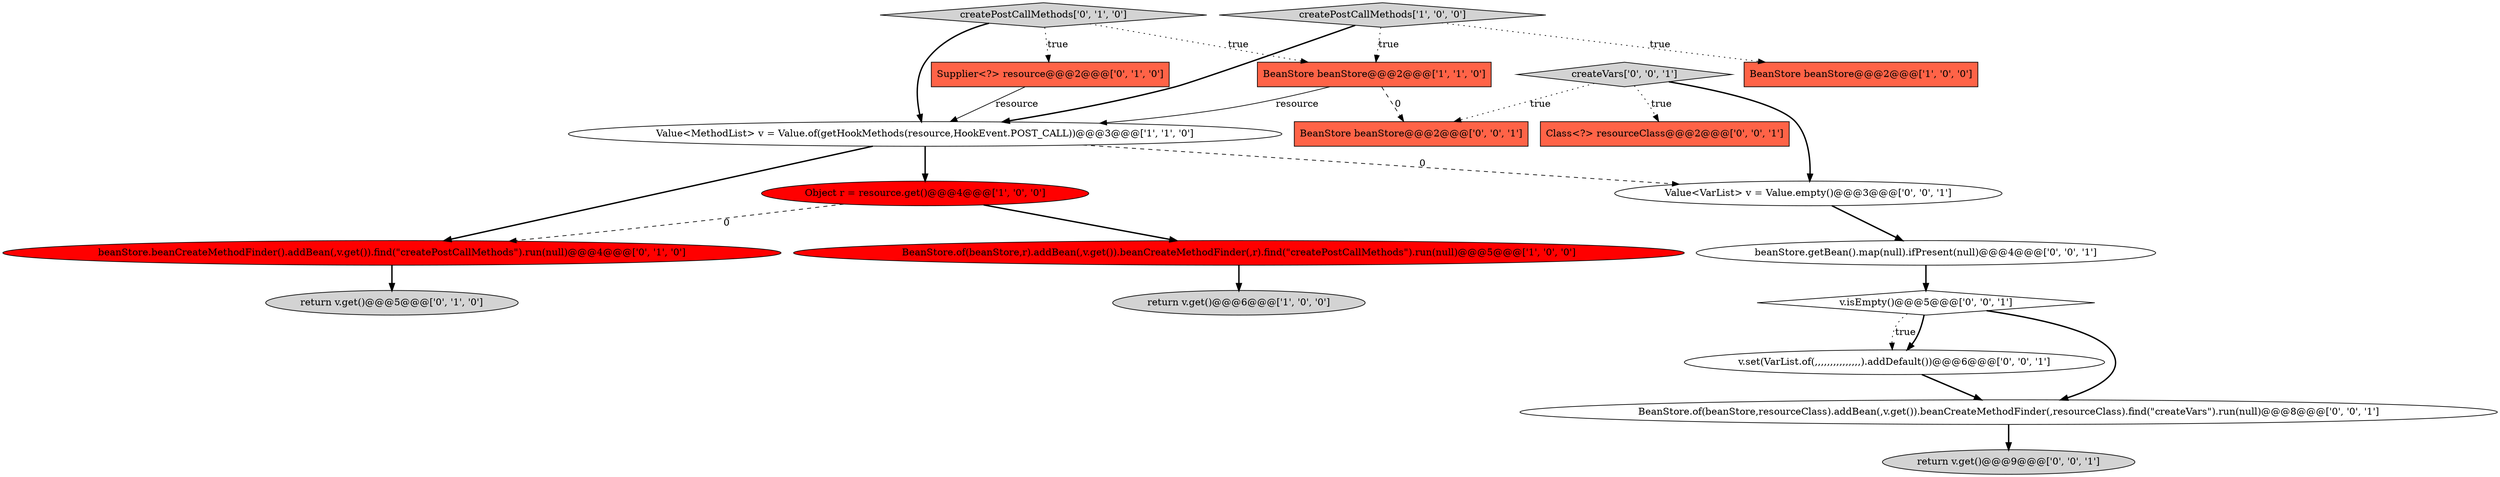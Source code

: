 digraph {
14 [style = filled, label = "v.isEmpty()@@@5@@@['0', '0', '1']", fillcolor = white, shape = diamond image = "AAA0AAABBB3BBB"];
3 [style = filled, label = "BeanStore.of(beanStore,r).addBean(,v.get()).beanCreateMethodFinder(,r).find(\"createPostCallMethods\").run(null)@@@5@@@['1', '0', '0']", fillcolor = red, shape = ellipse image = "AAA1AAABBB1BBB"];
8 [style = filled, label = "Supplier<?> resource@@@2@@@['0', '1', '0']", fillcolor = tomato, shape = box image = "AAA0AAABBB2BBB"];
5 [style = filled, label = "BeanStore beanStore@@@2@@@['1', '1', '0']", fillcolor = tomato, shape = box image = "AAA0AAABBB1BBB"];
0 [style = filled, label = "return v.get()@@@6@@@['1', '0', '0']", fillcolor = lightgray, shape = ellipse image = "AAA0AAABBB1BBB"];
19 [style = filled, label = "BeanStore beanStore@@@2@@@['0', '0', '1']", fillcolor = tomato, shape = box image = "AAA0AAABBB3BBB"];
4 [style = filled, label = "Object r = resource.get()@@@4@@@['1', '0', '0']", fillcolor = red, shape = ellipse image = "AAA1AAABBB1BBB"];
6 [style = filled, label = "Value<MethodList> v = Value.of(getHookMethods(resource,HookEvent.POST_CALL))@@@3@@@['1', '1', '0']", fillcolor = white, shape = ellipse image = "AAA0AAABBB1BBB"];
9 [style = filled, label = "return v.get()@@@5@@@['0', '1', '0']", fillcolor = lightgray, shape = ellipse image = "AAA0AAABBB2BBB"];
13 [style = filled, label = "v.set(VarList.of(,,,,,,,,,,,,,,,).addDefault())@@@6@@@['0', '0', '1']", fillcolor = white, shape = ellipse image = "AAA0AAABBB3BBB"];
15 [style = filled, label = "return v.get()@@@9@@@['0', '0', '1']", fillcolor = lightgray, shape = ellipse image = "AAA0AAABBB3BBB"];
10 [style = filled, label = "beanStore.beanCreateMethodFinder().addBean(,v.get()).find(\"createPostCallMethods\").run(null)@@@4@@@['0', '1', '0']", fillcolor = red, shape = ellipse image = "AAA1AAABBB2BBB"];
16 [style = filled, label = "BeanStore.of(beanStore,resourceClass).addBean(,v.get()).beanCreateMethodFinder(,resourceClass).find(\"createVars\").run(null)@@@8@@@['0', '0', '1']", fillcolor = white, shape = ellipse image = "AAA0AAABBB3BBB"];
18 [style = filled, label = "beanStore.getBean().map(null).ifPresent(null)@@@4@@@['0', '0', '1']", fillcolor = white, shape = ellipse image = "AAA0AAABBB3BBB"];
1 [style = filled, label = "createPostCallMethods['1', '0', '0']", fillcolor = lightgray, shape = diamond image = "AAA0AAABBB1BBB"];
7 [style = filled, label = "createPostCallMethods['0', '1', '0']", fillcolor = lightgray, shape = diamond image = "AAA0AAABBB2BBB"];
12 [style = filled, label = "createVars['0', '0', '1']", fillcolor = lightgray, shape = diamond image = "AAA0AAABBB3BBB"];
2 [style = filled, label = "BeanStore beanStore@@@2@@@['1', '0', '0']", fillcolor = tomato, shape = box image = "AAA0AAABBB1BBB"];
17 [style = filled, label = "Class<?> resourceClass@@@2@@@['0', '0', '1']", fillcolor = tomato, shape = box image = "AAA0AAABBB3BBB"];
11 [style = filled, label = "Value<VarList> v = Value.empty()@@@3@@@['0', '0', '1']", fillcolor = white, shape = ellipse image = "AAA0AAABBB3BBB"];
14->16 [style = bold, label=""];
16->15 [style = bold, label=""];
4->3 [style = bold, label=""];
12->17 [style = dotted, label="true"];
6->11 [style = dashed, label="0"];
12->11 [style = bold, label=""];
5->6 [style = solid, label="resource"];
8->6 [style = solid, label="resource"];
13->16 [style = bold, label=""];
14->13 [style = dotted, label="true"];
11->18 [style = bold, label=""];
3->0 [style = bold, label=""];
7->5 [style = dotted, label="true"];
6->4 [style = bold, label=""];
1->6 [style = bold, label=""];
12->19 [style = dotted, label="true"];
6->10 [style = bold, label=""];
7->6 [style = bold, label=""];
10->9 [style = bold, label=""];
14->13 [style = bold, label=""];
1->2 [style = dotted, label="true"];
4->10 [style = dashed, label="0"];
7->8 [style = dotted, label="true"];
5->19 [style = dashed, label="0"];
18->14 [style = bold, label=""];
1->5 [style = dotted, label="true"];
}
